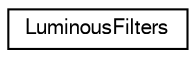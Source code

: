 digraph "Graphical Class Hierarchy"
{
  edge [fontname="FreeSans",fontsize="10",labelfontname="FreeSans",labelfontsize="10"];
  node [fontname="FreeSans",fontsize="10",shape=record];
  rankdir="LR";
  Node1 [label="LuminousFilters",height=0.2,width=0.4,color="black", fillcolor="white", style="filled",URL="$classLuminousFilters.html",tooltip="A collection of useful common filters."];
}
